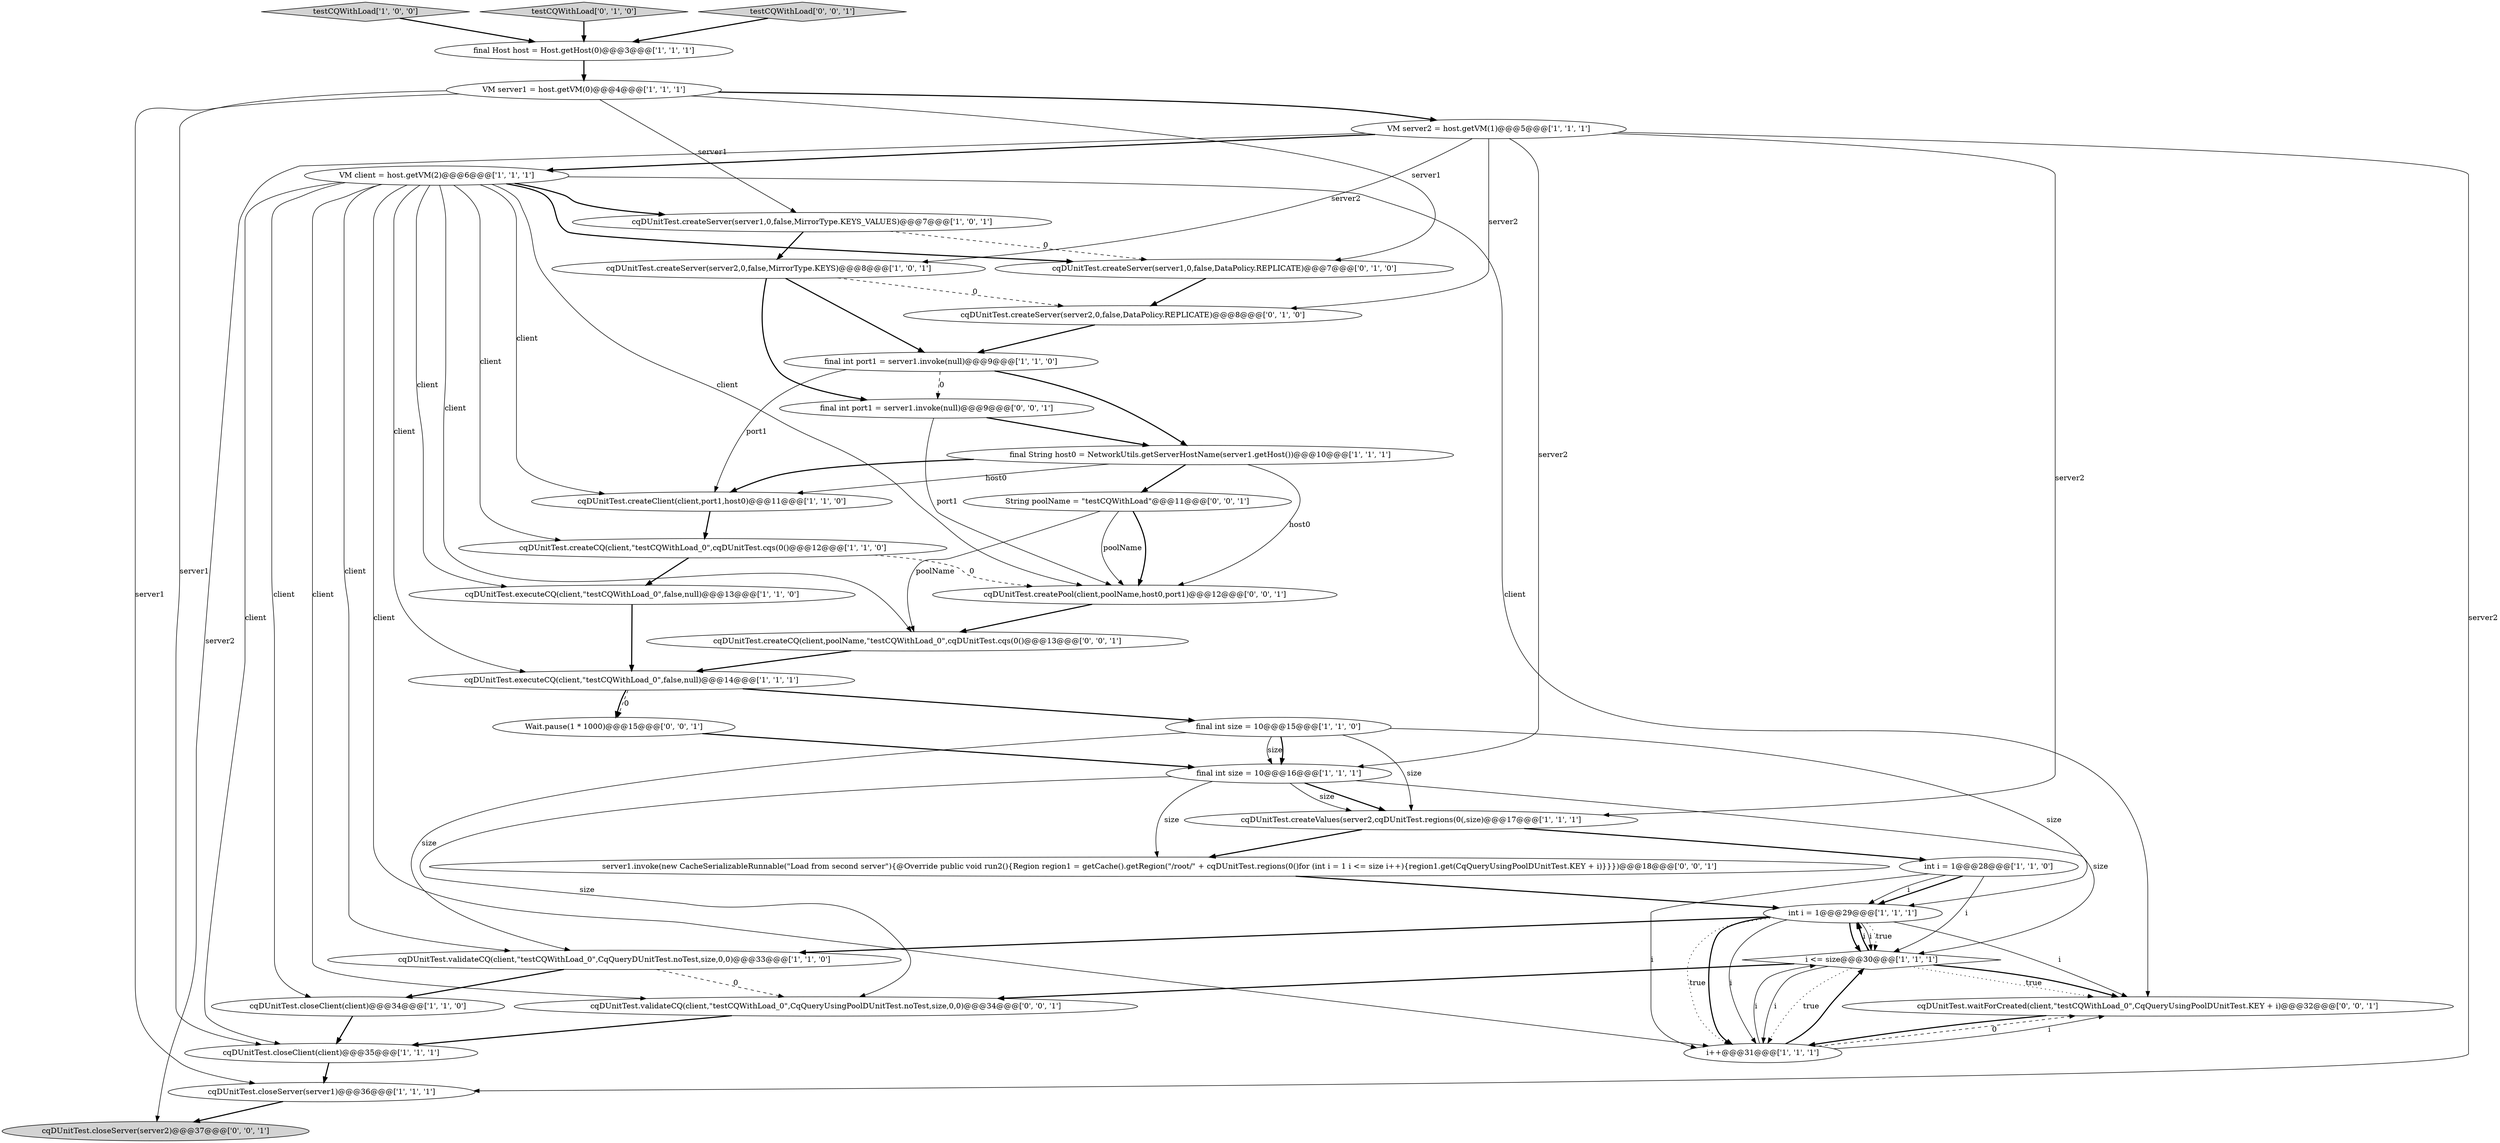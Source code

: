 digraph {
35 [style = filled, label = "String poolName = \"testCQWithLoad\"@@@11@@@['0', '0', '1']", fillcolor = white, shape = ellipse image = "AAA0AAABBB3BBB"];
34 [style = filled, label = "cqDUnitTest.createPool(client,poolName,host0,port1)@@@12@@@['0', '0', '1']", fillcolor = white, shape = ellipse image = "AAA0AAABBB3BBB"];
18 [style = filled, label = "final String host0 = NetworkUtils.getServerHostName(server1.getHost())@@@10@@@['1', '1', '1']", fillcolor = white, shape = ellipse image = "AAA0AAABBB1BBB"];
21 [style = filled, label = "cqDUnitTest.executeCQ(client,\"testCQWithLoad_0\",false,null)@@@14@@@['1', '1', '1']", fillcolor = white, shape = ellipse image = "AAA0AAABBB1BBB"];
3 [style = filled, label = "cqDUnitTest.createValues(server2,cqDUnitTest.regions(0(,size)@@@17@@@['1', '1', '1']", fillcolor = white, shape = ellipse image = "AAA0AAABBB1BBB"];
36 [style = filled, label = "cqDUnitTest.createCQ(client,poolName,\"testCQWithLoad_0\",cqDUnitTest.cqs(0()@@@13@@@['0', '0', '1']", fillcolor = white, shape = ellipse image = "AAA0AAABBB3BBB"];
9 [style = filled, label = "i <= size@@@30@@@['1', '1', '1']", fillcolor = white, shape = diamond image = "AAA0AAABBB1BBB"];
14 [style = filled, label = "cqDUnitTest.executeCQ(client,\"testCQWithLoad_0\",false,null)@@@13@@@['1', '1', '0']", fillcolor = white, shape = ellipse image = "AAA0AAABBB1BBB"];
28 [style = filled, label = "server1.invoke(new CacheSerializableRunnable(\"Load from second server\"){@Override public void run2(){Region region1 = getCache().getRegion(\"/root/\" + cqDUnitTest.regions(0()for (int i = 1 i <= size i++){region1.get(CqQueryUsingPoolDUnitTest.KEY + i)}}})@@@18@@@['0', '0', '1']", fillcolor = white, shape = ellipse image = "AAA0AAABBB3BBB"];
0 [style = filled, label = "VM server1 = host.getVM(0)@@@4@@@['1', '1', '1']", fillcolor = white, shape = ellipse image = "AAA0AAABBB1BBB"];
8 [style = filled, label = "cqDUnitTest.closeServer(server1)@@@36@@@['1', '1', '1']", fillcolor = white, shape = ellipse image = "AAA0AAABBB1BBB"];
13 [style = filled, label = "testCQWithLoad['1', '0', '0']", fillcolor = lightgray, shape = diamond image = "AAA0AAABBB1BBB"];
20 [style = filled, label = "VM server2 = host.getVM(1)@@@5@@@['1', '1', '1']", fillcolor = white, shape = ellipse image = "AAA0AAABBB1BBB"];
19 [style = filled, label = "cqDUnitTest.createServer(server1,0,false,MirrorType.KEYS_VALUES)@@@7@@@['1', '0', '1']", fillcolor = white, shape = ellipse image = "AAA0AAABBB1BBB"];
30 [style = filled, label = "cqDUnitTest.closeServer(server2)@@@37@@@['0', '0', '1']", fillcolor = lightgray, shape = ellipse image = "AAA0AAABBB3BBB"];
1 [style = filled, label = "VM client = host.getVM(2)@@@6@@@['1', '1', '1']", fillcolor = white, shape = ellipse image = "AAA0AAABBB1BBB"];
24 [style = filled, label = "testCQWithLoad['0', '1', '0']", fillcolor = lightgray, shape = diamond image = "AAA0AAABBB2BBB"];
7 [style = filled, label = "cqDUnitTest.validateCQ(client,\"testCQWithLoad_0\",CqQueryDUnitTest.noTest,size,0,0)@@@33@@@['1', '1', '0']", fillcolor = white, shape = ellipse image = "AAA0AAABBB1BBB"];
31 [style = filled, label = "Wait.pause(1 * 1000)@@@15@@@['0', '0', '1']", fillcolor = white, shape = ellipse image = "AAA0AAABBB3BBB"];
17 [style = filled, label = "final Host host = Host.getHost(0)@@@3@@@['1', '1', '1']", fillcolor = white, shape = ellipse image = "AAA0AAABBB1BBB"];
10 [style = filled, label = "cqDUnitTest.createCQ(client,\"testCQWithLoad_0\",cqDUnitTest.cqs(0()@@@12@@@['1', '1', '0']", fillcolor = white, shape = ellipse image = "AAA0AAABBB1BBB"];
11 [style = filled, label = "final int size = 10@@@16@@@['1', '1', '1']", fillcolor = white, shape = ellipse image = "AAA0AAABBB1BBB"];
2 [style = filled, label = "final int port1 = server1.invoke(null)@@@9@@@['1', '1', '0']", fillcolor = white, shape = ellipse image = "AAA0AAABBB1BBB"];
23 [style = filled, label = "final int size = 10@@@15@@@['1', '1', '0']", fillcolor = white, shape = ellipse image = "AAA0AAABBB1BBB"];
5 [style = filled, label = "cqDUnitTest.createClient(client,port1,host0)@@@11@@@['1', '1', '0']", fillcolor = white, shape = ellipse image = "AAA0AAABBB1BBB"];
4 [style = filled, label = "cqDUnitTest.createServer(server2,0,false,MirrorType.KEYS)@@@8@@@['1', '0', '1']", fillcolor = white, shape = ellipse image = "AAA0AAABBB1BBB"];
16 [style = filled, label = "cqDUnitTest.closeClient(client)@@@34@@@['1', '1', '0']", fillcolor = white, shape = ellipse image = "AAA0AAABBB1BBB"];
15 [style = filled, label = "int i = 1@@@28@@@['1', '1', '0']", fillcolor = white, shape = ellipse image = "AAA0AAABBB1BBB"];
6 [style = filled, label = "int i = 1@@@29@@@['1', '1', '1']", fillcolor = white, shape = ellipse image = "AAA0AAABBB1BBB"];
27 [style = filled, label = "testCQWithLoad['0', '0', '1']", fillcolor = lightgray, shape = diamond image = "AAA0AAABBB3BBB"];
25 [style = filled, label = "cqDUnitTest.createServer(server2,0,false,DataPolicy.REPLICATE)@@@8@@@['0', '1', '0']", fillcolor = white, shape = ellipse image = "AAA1AAABBB2BBB"];
29 [style = filled, label = "cqDUnitTest.waitForCreated(client,\"testCQWithLoad_0\",CqQueryUsingPoolDUnitTest.KEY + i)@@@32@@@['0', '0', '1']", fillcolor = white, shape = ellipse image = "AAA0AAABBB3BBB"];
12 [style = filled, label = "i++@@@31@@@['1', '1', '1']", fillcolor = white, shape = ellipse image = "AAA0AAABBB1BBB"];
26 [style = filled, label = "cqDUnitTest.createServer(server1,0,false,DataPolicy.REPLICATE)@@@7@@@['0', '1', '0']", fillcolor = white, shape = ellipse image = "AAA1AAABBB2BBB"];
32 [style = filled, label = "final int port1 = server1.invoke(null)@@@9@@@['0', '0', '1']", fillcolor = white, shape = ellipse image = "AAA0AAABBB3BBB"];
33 [style = filled, label = "cqDUnitTest.validateCQ(client,\"testCQWithLoad_0\",CqQueryUsingPoolDUnitTest.noTest,size,0,0)@@@34@@@['0', '0', '1']", fillcolor = white, shape = ellipse image = "AAA0AAABBB3BBB"];
22 [style = filled, label = "cqDUnitTest.closeClient(client)@@@35@@@['1', '1', '1']", fillcolor = white, shape = ellipse image = "AAA0AAABBB1BBB"];
1->21 [style = solid, label="client"];
11->9 [style = solid, label="size"];
1->36 [style = solid, label="client"];
15->6 [style = bold, label=""];
20->1 [style = bold, label=""];
4->2 [style = bold, label=""];
36->21 [style = bold, label=""];
26->25 [style = bold, label=""];
0->20 [style = bold, label=""];
28->6 [style = bold, label=""];
19->26 [style = dashed, label="0"];
10->34 [style = dashed, label="0"];
23->11 [style = solid, label="size"];
6->12 [style = bold, label=""];
29->12 [style = bold, label=""];
1->33 [style = solid, label="client"];
0->19 [style = solid, label="server1"];
35->34 [style = bold, label=""];
7->33 [style = dashed, label="0"];
20->25 [style = solid, label="server2"];
14->21 [style = bold, label=""];
18->34 [style = solid, label="host0"];
7->16 [style = bold, label=""];
6->9 [style = solid, label="i"];
9->6 [style = solid, label="i"];
1->34 [style = solid, label="client"];
12->9 [style = bold, label=""];
27->17 [style = bold, label=""];
20->8 [style = solid, label="server2"];
35->34 [style = solid, label="poolName"];
20->4 [style = solid, label="server2"];
11->28 [style = solid, label="size"];
6->12 [style = dotted, label="true"];
8->30 [style = bold, label=""];
1->16 [style = solid, label="client"];
2->32 [style = dashed, label="0"];
10->14 [style = bold, label=""];
23->6 [style = solid, label="size"];
12->9 [style = solid, label="i"];
11->3 [style = bold, label=""];
2->5 [style = solid, label="port1"];
9->12 [style = solid, label="i"];
31->11 [style = bold, label=""];
23->7 [style = solid, label="size"];
13->17 [style = bold, label=""];
6->29 [style = solid, label="i"];
24->17 [style = bold, label=""];
6->12 [style = solid, label="i"];
34->36 [style = bold, label=""];
20->30 [style = solid, label="server2"];
0->26 [style = solid, label="server1"];
16->22 [style = bold, label=""];
15->9 [style = solid, label="i"];
4->25 [style = dashed, label="0"];
1->7 [style = solid, label="client"];
9->6 [style = bold, label=""];
0->22 [style = solid, label="server1"];
1->12 [style = solid, label="client"];
12->29 [style = dashed, label="0"];
9->29 [style = dotted, label="true"];
1->5 [style = solid, label="client"];
19->4 [style = bold, label=""];
6->9 [style = dotted, label="true"];
1->26 [style = bold, label=""];
9->29 [style = bold, label=""];
1->14 [style = solid, label="client"];
18->35 [style = bold, label=""];
17->0 [style = bold, label=""];
1->29 [style = solid, label="client"];
11->33 [style = solid, label="size"];
0->8 [style = solid, label="server1"];
22->8 [style = bold, label=""];
32->34 [style = solid, label="port1"];
25->2 [style = bold, label=""];
23->3 [style = solid, label="size"];
4->32 [style = bold, label=""];
18->5 [style = bold, label=""];
15->6 [style = solid, label="i"];
23->11 [style = bold, label=""];
5->10 [style = bold, label=""];
32->18 [style = bold, label=""];
12->29 [style = solid, label="i"];
6->9 [style = bold, label=""];
33->22 [style = bold, label=""];
9->33 [style = bold, label=""];
2->18 [style = bold, label=""];
20->11 [style = solid, label="server2"];
1->22 [style = solid, label="client"];
15->12 [style = solid, label="i"];
20->3 [style = solid, label="server2"];
3->15 [style = bold, label=""];
1->19 [style = bold, label=""];
11->3 [style = solid, label="size"];
1->10 [style = solid, label="client"];
9->12 [style = dotted, label="true"];
6->7 [style = bold, label=""];
21->23 [style = bold, label=""];
3->28 [style = bold, label=""];
35->36 [style = solid, label="poolName"];
21->31 [style = bold, label=""];
18->5 [style = solid, label="host0"];
21->31 [style = dashed, label="0"];
}
